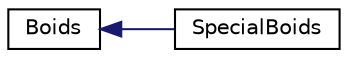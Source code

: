 digraph "Graphical Class Hierarchy"
{
 // LATEX_PDF_SIZE
  edge [fontname="Helvetica",fontsize="10",labelfontname="Helvetica",labelfontsize="10"];
  node [fontname="Helvetica",fontsize="10",shape=record];
  rankdir="LR";
  Node0 [label="Boids",height=0.2,width=0.4,color="black", fillcolor="white", style="filled",URL="$classBoids.html",tooltip="Boids.java."];
  Node0 -> Node1 [dir="back",color="midnightblue",fontsize="10",style="solid",fontname="Helvetica"];
  Node1 [label="SpecialBoids",height=0.2,width=0.4,color="black", fillcolor="white", style="filled",URL="$classSpecialBoids.html",tooltip="SpecialBoids class extends the Boids class and represents a special type of boid."];
}
